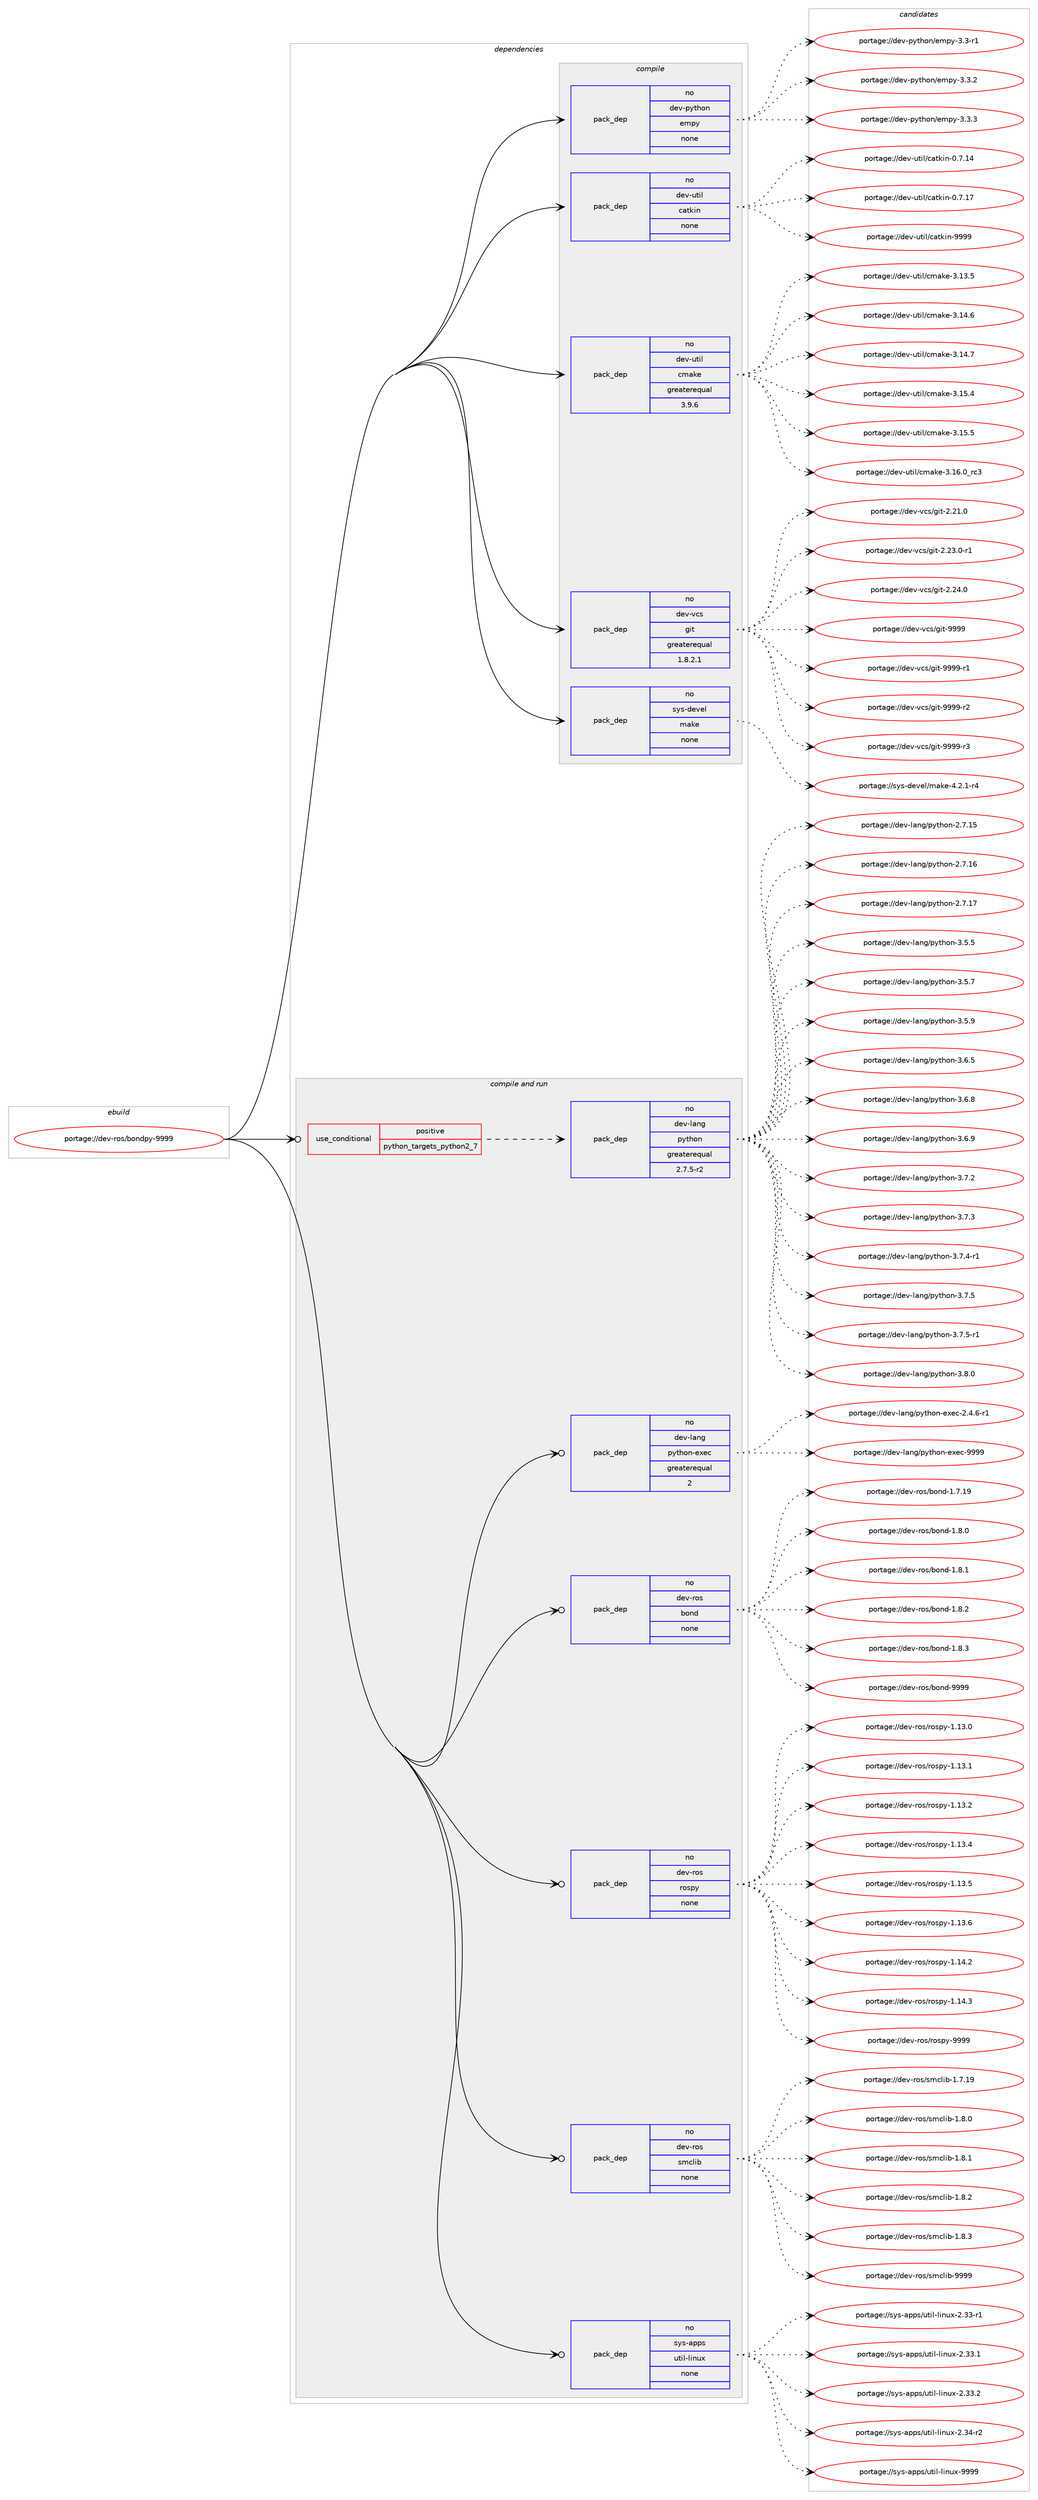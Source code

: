 digraph prolog {

# *************
# Graph options
# *************

newrank=true;
concentrate=true;
compound=true;
graph [rankdir=LR,fontname=Helvetica,fontsize=10,ranksep=1.5];#, ranksep=2.5, nodesep=0.2];
edge  [arrowhead=vee];
node  [fontname=Helvetica,fontsize=10];

# **********
# The ebuild
# **********

subgraph cluster_leftcol {
color=gray;
rank=same;
label=<<i>ebuild</i>>;
id [label="portage://dev-ros/bondpy-9999", color=red, width=4, href="../dev-ros/bondpy-9999.svg"];
}

# ****************
# The dependencies
# ****************

subgraph cluster_midcol {
color=gray;
label=<<i>dependencies</i>>;
subgraph cluster_compile {
fillcolor="#eeeeee";
style=filled;
label=<<i>compile</i>>;
subgraph pack138414 {
dependency183918 [label=<<TABLE BORDER="0" CELLBORDER="1" CELLSPACING="0" CELLPADDING="4" WIDTH="220"><TR><TD ROWSPAN="6" CELLPADDING="30">pack_dep</TD></TR><TR><TD WIDTH="110">no</TD></TR><TR><TD>dev-python</TD></TR><TR><TD>empy</TD></TR><TR><TD>none</TD></TR><TR><TD></TD></TR></TABLE>>, shape=none, color=blue];
}
id:e -> dependency183918:w [weight=20,style="solid",arrowhead="vee"];
subgraph pack138415 {
dependency183919 [label=<<TABLE BORDER="0" CELLBORDER="1" CELLSPACING="0" CELLPADDING="4" WIDTH="220"><TR><TD ROWSPAN="6" CELLPADDING="30">pack_dep</TD></TR><TR><TD WIDTH="110">no</TD></TR><TR><TD>dev-util</TD></TR><TR><TD>catkin</TD></TR><TR><TD>none</TD></TR><TR><TD></TD></TR></TABLE>>, shape=none, color=blue];
}
id:e -> dependency183919:w [weight=20,style="solid",arrowhead="vee"];
subgraph pack138416 {
dependency183920 [label=<<TABLE BORDER="0" CELLBORDER="1" CELLSPACING="0" CELLPADDING="4" WIDTH="220"><TR><TD ROWSPAN="6" CELLPADDING="30">pack_dep</TD></TR><TR><TD WIDTH="110">no</TD></TR><TR><TD>dev-util</TD></TR><TR><TD>cmake</TD></TR><TR><TD>greaterequal</TD></TR><TR><TD>3.9.6</TD></TR></TABLE>>, shape=none, color=blue];
}
id:e -> dependency183920:w [weight=20,style="solid",arrowhead="vee"];
subgraph pack138417 {
dependency183921 [label=<<TABLE BORDER="0" CELLBORDER="1" CELLSPACING="0" CELLPADDING="4" WIDTH="220"><TR><TD ROWSPAN="6" CELLPADDING="30">pack_dep</TD></TR><TR><TD WIDTH="110">no</TD></TR><TR><TD>dev-vcs</TD></TR><TR><TD>git</TD></TR><TR><TD>greaterequal</TD></TR><TR><TD>1.8.2.1</TD></TR></TABLE>>, shape=none, color=blue];
}
id:e -> dependency183921:w [weight=20,style="solid",arrowhead="vee"];
subgraph pack138418 {
dependency183922 [label=<<TABLE BORDER="0" CELLBORDER="1" CELLSPACING="0" CELLPADDING="4" WIDTH="220"><TR><TD ROWSPAN="6" CELLPADDING="30">pack_dep</TD></TR><TR><TD WIDTH="110">no</TD></TR><TR><TD>sys-devel</TD></TR><TR><TD>make</TD></TR><TR><TD>none</TD></TR><TR><TD></TD></TR></TABLE>>, shape=none, color=blue];
}
id:e -> dependency183922:w [weight=20,style="solid",arrowhead="vee"];
}
subgraph cluster_compileandrun {
fillcolor="#eeeeee";
style=filled;
label=<<i>compile and run</i>>;
subgraph cond42086 {
dependency183923 [label=<<TABLE BORDER="0" CELLBORDER="1" CELLSPACING="0" CELLPADDING="4"><TR><TD ROWSPAN="3" CELLPADDING="10">use_conditional</TD></TR><TR><TD>positive</TD></TR><TR><TD>python_targets_python2_7</TD></TR></TABLE>>, shape=none, color=red];
subgraph pack138419 {
dependency183924 [label=<<TABLE BORDER="0" CELLBORDER="1" CELLSPACING="0" CELLPADDING="4" WIDTH="220"><TR><TD ROWSPAN="6" CELLPADDING="30">pack_dep</TD></TR><TR><TD WIDTH="110">no</TD></TR><TR><TD>dev-lang</TD></TR><TR><TD>python</TD></TR><TR><TD>greaterequal</TD></TR><TR><TD>2.7.5-r2</TD></TR></TABLE>>, shape=none, color=blue];
}
dependency183923:e -> dependency183924:w [weight=20,style="dashed",arrowhead="vee"];
}
id:e -> dependency183923:w [weight=20,style="solid",arrowhead="odotvee"];
subgraph pack138420 {
dependency183925 [label=<<TABLE BORDER="0" CELLBORDER="1" CELLSPACING="0" CELLPADDING="4" WIDTH="220"><TR><TD ROWSPAN="6" CELLPADDING="30">pack_dep</TD></TR><TR><TD WIDTH="110">no</TD></TR><TR><TD>dev-lang</TD></TR><TR><TD>python-exec</TD></TR><TR><TD>greaterequal</TD></TR><TR><TD>2</TD></TR></TABLE>>, shape=none, color=blue];
}
id:e -> dependency183925:w [weight=20,style="solid",arrowhead="odotvee"];
subgraph pack138421 {
dependency183926 [label=<<TABLE BORDER="0" CELLBORDER="1" CELLSPACING="0" CELLPADDING="4" WIDTH="220"><TR><TD ROWSPAN="6" CELLPADDING="30">pack_dep</TD></TR><TR><TD WIDTH="110">no</TD></TR><TR><TD>dev-ros</TD></TR><TR><TD>bond</TD></TR><TR><TD>none</TD></TR><TR><TD></TD></TR></TABLE>>, shape=none, color=blue];
}
id:e -> dependency183926:w [weight=20,style="solid",arrowhead="odotvee"];
subgraph pack138422 {
dependency183927 [label=<<TABLE BORDER="0" CELLBORDER="1" CELLSPACING="0" CELLPADDING="4" WIDTH="220"><TR><TD ROWSPAN="6" CELLPADDING="30">pack_dep</TD></TR><TR><TD WIDTH="110">no</TD></TR><TR><TD>dev-ros</TD></TR><TR><TD>rospy</TD></TR><TR><TD>none</TD></TR><TR><TD></TD></TR></TABLE>>, shape=none, color=blue];
}
id:e -> dependency183927:w [weight=20,style="solid",arrowhead="odotvee"];
subgraph pack138423 {
dependency183928 [label=<<TABLE BORDER="0" CELLBORDER="1" CELLSPACING="0" CELLPADDING="4" WIDTH="220"><TR><TD ROWSPAN="6" CELLPADDING="30">pack_dep</TD></TR><TR><TD WIDTH="110">no</TD></TR><TR><TD>dev-ros</TD></TR><TR><TD>smclib</TD></TR><TR><TD>none</TD></TR><TR><TD></TD></TR></TABLE>>, shape=none, color=blue];
}
id:e -> dependency183928:w [weight=20,style="solid",arrowhead="odotvee"];
subgraph pack138424 {
dependency183929 [label=<<TABLE BORDER="0" CELLBORDER="1" CELLSPACING="0" CELLPADDING="4" WIDTH="220"><TR><TD ROWSPAN="6" CELLPADDING="30">pack_dep</TD></TR><TR><TD WIDTH="110">no</TD></TR><TR><TD>sys-apps</TD></TR><TR><TD>util-linux</TD></TR><TR><TD>none</TD></TR><TR><TD></TD></TR></TABLE>>, shape=none, color=blue];
}
id:e -> dependency183929:w [weight=20,style="solid",arrowhead="odotvee"];
}
subgraph cluster_run {
fillcolor="#eeeeee";
style=filled;
label=<<i>run</i>>;
}
}

# **************
# The candidates
# **************

subgraph cluster_choices {
rank=same;
color=gray;
label=<<i>candidates</i>>;

subgraph choice138414 {
color=black;
nodesep=1;
choiceportage1001011184511212111610411111047101109112121455146514511449 [label="portage://dev-python/empy-3.3-r1", color=red, width=4,href="../dev-python/empy-3.3-r1.svg"];
choiceportage1001011184511212111610411111047101109112121455146514650 [label="portage://dev-python/empy-3.3.2", color=red, width=4,href="../dev-python/empy-3.3.2.svg"];
choiceportage1001011184511212111610411111047101109112121455146514651 [label="portage://dev-python/empy-3.3.3", color=red, width=4,href="../dev-python/empy-3.3.3.svg"];
dependency183918:e -> choiceportage1001011184511212111610411111047101109112121455146514511449:w [style=dotted,weight="100"];
dependency183918:e -> choiceportage1001011184511212111610411111047101109112121455146514650:w [style=dotted,weight="100"];
dependency183918:e -> choiceportage1001011184511212111610411111047101109112121455146514651:w [style=dotted,weight="100"];
}
subgraph choice138415 {
color=black;
nodesep=1;
choiceportage1001011184511711610510847999711610710511045484655464952 [label="portage://dev-util/catkin-0.7.14", color=red, width=4,href="../dev-util/catkin-0.7.14.svg"];
choiceportage1001011184511711610510847999711610710511045484655464955 [label="portage://dev-util/catkin-0.7.17", color=red, width=4,href="../dev-util/catkin-0.7.17.svg"];
choiceportage100101118451171161051084799971161071051104557575757 [label="portage://dev-util/catkin-9999", color=red, width=4,href="../dev-util/catkin-9999.svg"];
dependency183919:e -> choiceportage1001011184511711610510847999711610710511045484655464952:w [style=dotted,weight="100"];
dependency183919:e -> choiceportage1001011184511711610510847999711610710511045484655464955:w [style=dotted,weight="100"];
dependency183919:e -> choiceportage100101118451171161051084799971161071051104557575757:w [style=dotted,weight="100"];
}
subgraph choice138416 {
color=black;
nodesep=1;
choiceportage1001011184511711610510847991099710710145514649514653 [label="portage://dev-util/cmake-3.13.5", color=red, width=4,href="../dev-util/cmake-3.13.5.svg"];
choiceportage1001011184511711610510847991099710710145514649524654 [label="portage://dev-util/cmake-3.14.6", color=red, width=4,href="../dev-util/cmake-3.14.6.svg"];
choiceportage1001011184511711610510847991099710710145514649524655 [label="portage://dev-util/cmake-3.14.7", color=red, width=4,href="../dev-util/cmake-3.14.7.svg"];
choiceportage1001011184511711610510847991099710710145514649534652 [label="portage://dev-util/cmake-3.15.4", color=red, width=4,href="../dev-util/cmake-3.15.4.svg"];
choiceportage1001011184511711610510847991099710710145514649534653 [label="portage://dev-util/cmake-3.15.5", color=red, width=4,href="../dev-util/cmake-3.15.5.svg"];
choiceportage1001011184511711610510847991099710710145514649544648951149951 [label="portage://dev-util/cmake-3.16.0_rc3", color=red, width=4,href="../dev-util/cmake-3.16.0_rc3.svg"];
dependency183920:e -> choiceportage1001011184511711610510847991099710710145514649514653:w [style=dotted,weight="100"];
dependency183920:e -> choiceportage1001011184511711610510847991099710710145514649524654:w [style=dotted,weight="100"];
dependency183920:e -> choiceportage1001011184511711610510847991099710710145514649524655:w [style=dotted,weight="100"];
dependency183920:e -> choiceportage1001011184511711610510847991099710710145514649534652:w [style=dotted,weight="100"];
dependency183920:e -> choiceportage1001011184511711610510847991099710710145514649534653:w [style=dotted,weight="100"];
dependency183920:e -> choiceportage1001011184511711610510847991099710710145514649544648951149951:w [style=dotted,weight="100"];
}
subgraph choice138417 {
color=black;
nodesep=1;
choiceportage10010111845118991154710310511645504650494648 [label="portage://dev-vcs/git-2.21.0", color=red, width=4,href="../dev-vcs/git-2.21.0.svg"];
choiceportage100101118451189911547103105116455046505146484511449 [label="portage://dev-vcs/git-2.23.0-r1", color=red, width=4,href="../dev-vcs/git-2.23.0-r1.svg"];
choiceportage10010111845118991154710310511645504650524648 [label="portage://dev-vcs/git-2.24.0", color=red, width=4,href="../dev-vcs/git-2.24.0.svg"];
choiceportage1001011184511899115471031051164557575757 [label="portage://dev-vcs/git-9999", color=red, width=4,href="../dev-vcs/git-9999.svg"];
choiceportage10010111845118991154710310511645575757574511449 [label="portage://dev-vcs/git-9999-r1", color=red, width=4,href="../dev-vcs/git-9999-r1.svg"];
choiceportage10010111845118991154710310511645575757574511450 [label="portage://dev-vcs/git-9999-r2", color=red, width=4,href="../dev-vcs/git-9999-r2.svg"];
choiceportage10010111845118991154710310511645575757574511451 [label="portage://dev-vcs/git-9999-r3", color=red, width=4,href="../dev-vcs/git-9999-r3.svg"];
dependency183921:e -> choiceportage10010111845118991154710310511645504650494648:w [style=dotted,weight="100"];
dependency183921:e -> choiceportage100101118451189911547103105116455046505146484511449:w [style=dotted,weight="100"];
dependency183921:e -> choiceportage10010111845118991154710310511645504650524648:w [style=dotted,weight="100"];
dependency183921:e -> choiceportage1001011184511899115471031051164557575757:w [style=dotted,weight="100"];
dependency183921:e -> choiceportage10010111845118991154710310511645575757574511449:w [style=dotted,weight="100"];
dependency183921:e -> choiceportage10010111845118991154710310511645575757574511450:w [style=dotted,weight="100"];
dependency183921:e -> choiceportage10010111845118991154710310511645575757574511451:w [style=dotted,weight="100"];
}
subgraph choice138418 {
color=black;
nodesep=1;
choiceportage1151211154510010111810110847109971071014552465046494511452 [label="portage://sys-devel/make-4.2.1-r4", color=red, width=4,href="../sys-devel/make-4.2.1-r4.svg"];
dependency183922:e -> choiceportage1151211154510010111810110847109971071014552465046494511452:w [style=dotted,weight="100"];
}
subgraph choice138419 {
color=black;
nodesep=1;
choiceportage10010111845108971101034711212111610411111045504655464953 [label="portage://dev-lang/python-2.7.15", color=red, width=4,href="../dev-lang/python-2.7.15.svg"];
choiceportage10010111845108971101034711212111610411111045504655464954 [label="portage://dev-lang/python-2.7.16", color=red, width=4,href="../dev-lang/python-2.7.16.svg"];
choiceportage10010111845108971101034711212111610411111045504655464955 [label="portage://dev-lang/python-2.7.17", color=red, width=4,href="../dev-lang/python-2.7.17.svg"];
choiceportage100101118451089711010347112121116104111110455146534653 [label="portage://dev-lang/python-3.5.5", color=red, width=4,href="../dev-lang/python-3.5.5.svg"];
choiceportage100101118451089711010347112121116104111110455146534655 [label="portage://dev-lang/python-3.5.7", color=red, width=4,href="../dev-lang/python-3.5.7.svg"];
choiceportage100101118451089711010347112121116104111110455146534657 [label="portage://dev-lang/python-3.5.9", color=red, width=4,href="../dev-lang/python-3.5.9.svg"];
choiceportage100101118451089711010347112121116104111110455146544653 [label="portage://dev-lang/python-3.6.5", color=red, width=4,href="../dev-lang/python-3.6.5.svg"];
choiceportage100101118451089711010347112121116104111110455146544656 [label="portage://dev-lang/python-3.6.8", color=red, width=4,href="../dev-lang/python-3.6.8.svg"];
choiceportage100101118451089711010347112121116104111110455146544657 [label="portage://dev-lang/python-3.6.9", color=red, width=4,href="../dev-lang/python-3.6.9.svg"];
choiceportage100101118451089711010347112121116104111110455146554650 [label="portage://dev-lang/python-3.7.2", color=red, width=4,href="../dev-lang/python-3.7.2.svg"];
choiceportage100101118451089711010347112121116104111110455146554651 [label="portage://dev-lang/python-3.7.3", color=red, width=4,href="../dev-lang/python-3.7.3.svg"];
choiceportage1001011184510897110103471121211161041111104551465546524511449 [label="portage://dev-lang/python-3.7.4-r1", color=red, width=4,href="../dev-lang/python-3.7.4-r1.svg"];
choiceportage100101118451089711010347112121116104111110455146554653 [label="portage://dev-lang/python-3.7.5", color=red, width=4,href="../dev-lang/python-3.7.5.svg"];
choiceportage1001011184510897110103471121211161041111104551465546534511449 [label="portage://dev-lang/python-3.7.5-r1", color=red, width=4,href="../dev-lang/python-3.7.5-r1.svg"];
choiceportage100101118451089711010347112121116104111110455146564648 [label="portage://dev-lang/python-3.8.0", color=red, width=4,href="../dev-lang/python-3.8.0.svg"];
dependency183924:e -> choiceportage10010111845108971101034711212111610411111045504655464953:w [style=dotted,weight="100"];
dependency183924:e -> choiceportage10010111845108971101034711212111610411111045504655464954:w [style=dotted,weight="100"];
dependency183924:e -> choiceportage10010111845108971101034711212111610411111045504655464955:w [style=dotted,weight="100"];
dependency183924:e -> choiceportage100101118451089711010347112121116104111110455146534653:w [style=dotted,weight="100"];
dependency183924:e -> choiceportage100101118451089711010347112121116104111110455146534655:w [style=dotted,weight="100"];
dependency183924:e -> choiceportage100101118451089711010347112121116104111110455146534657:w [style=dotted,weight="100"];
dependency183924:e -> choiceportage100101118451089711010347112121116104111110455146544653:w [style=dotted,weight="100"];
dependency183924:e -> choiceportage100101118451089711010347112121116104111110455146544656:w [style=dotted,weight="100"];
dependency183924:e -> choiceportage100101118451089711010347112121116104111110455146544657:w [style=dotted,weight="100"];
dependency183924:e -> choiceportage100101118451089711010347112121116104111110455146554650:w [style=dotted,weight="100"];
dependency183924:e -> choiceportage100101118451089711010347112121116104111110455146554651:w [style=dotted,weight="100"];
dependency183924:e -> choiceportage1001011184510897110103471121211161041111104551465546524511449:w [style=dotted,weight="100"];
dependency183924:e -> choiceportage100101118451089711010347112121116104111110455146554653:w [style=dotted,weight="100"];
dependency183924:e -> choiceportage1001011184510897110103471121211161041111104551465546534511449:w [style=dotted,weight="100"];
dependency183924:e -> choiceportage100101118451089711010347112121116104111110455146564648:w [style=dotted,weight="100"];
}
subgraph choice138420 {
color=black;
nodesep=1;
choiceportage10010111845108971101034711212111610411111045101120101994550465246544511449 [label="portage://dev-lang/python-exec-2.4.6-r1", color=red, width=4,href="../dev-lang/python-exec-2.4.6-r1.svg"];
choiceportage10010111845108971101034711212111610411111045101120101994557575757 [label="portage://dev-lang/python-exec-9999", color=red, width=4,href="../dev-lang/python-exec-9999.svg"];
dependency183925:e -> choiceportage10010111845108971101034711212111610411111045101120101994550465246544511449:w [style=dotted,weight="100"];
dependency183925:e -> choiceportage10010111845108971101034711212111610411111045101120101994557575757:w [style=dotted,weight="100"];
}
subgraph choice138421 {
color=black;
nodesep=1;
choiceportage10010111845114111115479811111010045494655464957 [label="portage://dev-ros/bond-1.7.19", color=red, width=4,href="../dev-ros/bond-1.7.19.svg"];
choiceportage100101118451141111154798111110100454946564648 [label="portage://dev-ros/bond-1.8.0", color=red, width=4,href="../dev-ros/bond-1.8.0.svg"];
choiceportage100101118451141111154798111110100454946564649 [label="portage://dev-ros/bond-1.8.1", color=red, width=4,href="../dev-ros/bond-1.8.1.svg"];
choiceportage100101118451141111154798111110100454946564650 [label="portage://dev-ros/bond-1.8.2", color=red, width=4,href="../dev-ros/bond-1.8.2.svg"];
choiceportage100101118451141111154798111110100454946564651 [label="portage://dev-ros/bond-1.8.3", color=red, width=4,href="../dev-ros/bond-1.8.3.svg"];
choiceportage1001011184511411111547981111101004557575757 [label="portage://dev-ros/bond-9999", color=red, width=4,href="../dev-ros/bond-9999.svg"];
dependency183926:e -> choiceportage10010111845114111115479811111010045494655464957:w [style=dotted,weight="100"];
dependency183926:e -> choiceportage100101118451141111154798111110100454946564648:w [style=dotted,weight="100"];
dependency183926:e -> choiceportage100101118451141111154798111110100454946564649:w [style=dotted,weight="100"];
dependency183926:e -> choiceportage100101118451141111154798111110100454946564650:w [style=dotted,weight="100"];
dependency183926:e -> choiceportage100101118451141111154798111110100454946564651:w [style=dotted,weight="100"];
dependency183926:e -> choiceportage1001011184511411111547981111101004557575757:w [style=dotted,weight="100"];
}
subgraph choice138422 {
color=black;
nodesep=1;
choiceportage100101118451141111154711411111511212145494649514648 [label="portage://dev-ros/rospy-1.13.0", color=red, width=4,href="../dev-ros/rospy-1.13.0.svg"];
choiceportage100101118451141111154711411111511212145494649514649 [label="portage://dev-ros/rospy-1.13.1", color=red, width=4,href="../dev-ros/rospy-1.13.1.svg"];
choiceportage100101118451141111154711411111511212145494649514650 [label="portage://dev-ros/rospy-1.13.2", color=red, width=4,href="../dev-ros/rospy-1.13.2.svg"];
choiceportage100101118451141111154711411111511212145494649514652 [label="portage://dev-ros/rospy-1.13.4", color=red, width=4,href="../dev-ros/rospy-1.13.4.svg"];
choiceportage100101118451141111154711411111511212145494649514653 [label="portage://dev-ros/rospy-1.13.5", color=red, width=4,href="../dev-ros/rospy-1.13.5.svg"];
choiceportage100101118451141111154711411111511212145494649514654 [label="portage://dev-ros/rospy-1.13.6", color=red, width=4,href="../dev-ros/rospy-1.13.6.svg"];
choiceportage100101118451141111154711411111511212145494649524650 [label="portage://dev-ros/rospy-1.14.2", color=red, width=4,href="../dev-ros/rospy-1.14.2.svg"];
choiceportage100101118451141111154711411111511212145494649524651 [label="portage://dev-ros/rospy-1.14.3", color=red, width=4,href="../dev-ros/rospy-1.14.3.svg"];
choiceportage10010111845114111115471141111151121214557575757 [label="portage://dev-ros/rospy-9999", color=red, width=4,href="../dev-ros/rospy-9999.svg"];
dependency183927:e -> choiceportage100101118451141111154711411111511212145494649514648:w [style=dotted,weight="100"];
dependency183927:e -> choiceportage100101118451141111154711411111511212145494649514649:w [style=dotted,weight="100"];
dependency183927:e -> choiceportage100101118451141111154711411111511212145494649514650:w [style=dotted,weight="100"];
dependency183927:e -> choiceportage100101118451141111154711411111511212145494649514652:w [style=dotted,weight="100"];
dependency183927:e -> choiceportage100101118451141111154711411111511212145494649514653:w [style=dotted,weight="100"];
dependency183927:e -> choiceportage100101118451141111154711411111511212145494649514654:w [style=dotted,weight="100"];
dependency183927:e -> choiceportage100101118451141111154711411111511212145494649524650:w [style=dotted,weight="100"];
dependency183927:e -> choiceportage100101118451141111154711411111511212145494649524651:w [style=dotted,weight="100"];
dependency183927:e -> choiceportage10010111845114111115471141111151121214557575757:w [style=dotted,weight="100"];
}
subgraph choice138423 {
color=black;
nodesep=1;
choiceportage1001011184511411111547115109991081059845494655464957 [label="portage://dev-ros/smclib-1.7.19", color=red, width=4,href="../dev-ros/smclib-1.7.19.svg"];
choiceportage10010111845114111115471151099910810598454946564648 [label="portage://dev-ros/smclib-1.8.0", color=red, width=4,href="../dev-ros/smclib-1.8.0.svg"];
choiceportage10010111845114111115471151099910810598454946564649 [label="portage://dev-ros/smclib-1.8.1", color=red, width=4,href="../dev-ros/smclib-1.8.1.svg"];
choiceportage10010111845114111115471151099910810598454946564650 [label="portage://dev-ros/smclib-1.8.2", color=red, width=4,href="../dev-ros/smclib-1.8.2.svg"];
choiceportage10010111845114111115471151099910810598454946564651 [label="portage://dev-ros/smclib-1.8.3", color=red, width=4,href="../dev-ros/smclib-1.8.3.svg"];
choiceportage100101118451141111154711510999108105984557575757 [label="portage://dev-ros/smclib-9999", color=red, width=4,href="../dev-ros/smclib-9999.svg"];
dependency183928:e -> choiceportage1001011184511411111547115109991081059845494655464957:w [style=dotted,weight="100"];
dependency183928:e -> choiceportage10010111845114111115471151099910810598454946564648:w [style=dotted,weight="100"];
dependency183928:e -> choiceportage10010111845114111115471151099910810598454946564649:w [style=dotted,weight="100"];
dependency183928:e -> choiceportage10010111845114111115471151099910810598454946564650:w [style=dotted,weight="100"];
dependency183928:e -> choiceportage10010111845114111115471151099910810598454946564651:w [style=dotted,weight="100"];
dependency183928:e -> choiceportage100101118451141111154711510999108105984557575757:w [style=dotted,weight="100"];
}
subgraph choice138424 {
color=black;
nodesep=1;
choiceportage1151211154597112112115471171161051084510810511011712045504651514511449 [label="portage://sys-apps/util-linux-2.33-r1", color=red, width=4,href="../sys-apps/util-linux-2.33-r1.svg"];
choiceportage1151211154597112112115471171161051084510810511011712045504651514649 [label="portage://sys-apps/util-linux-2.33.1", color=red, width=4,href="../sys-apps/util-linux-2.33.1.svg"];
choiceportage1151211154597112112115471171161051084510810511011712045504651514650 [label="portage://sys-apps/util-linux-2.33.2", color=red, width=4,href="../sys-apps/util-linux-2.33.2.svg"];
choiceportage1151211154597112112115471171161051084510810511011712045504651524511450 [label="portage://sys-apps/util-linux-2.34-r2", color=red, width=4,href="../sys-apps/util-linux-2.34-r2.svg"];
choiceportage115121115459711211211547117116105108451081051101171204557575757 [label="portage://sys-apps/util-linux-9999", color=red, width=4,href="../sys-apps/util-linux-9999.svg"];
dependency183929:e -> choiceportage1151211154597112112115471171161051084510810511011712045504651514511449:w [style=dotted,weight="100"];
dependency183929:e -> choiceportage1151211154597112112115471171161051084510810511011712045504651514649:w [style=dotted,weight="100"];
dependency183929:e -> choiceportage1151211154597112112115471171161051084510810511011712045504651514650:w [style=dotted,weight="100"];
dependency183929:e -> choiceportage1151211154597112112115471171161051084510810511011712045504651524511450:w [style=dotted,weight="100"];
dependency183929:e -> choiceportage115121115459711211211547117116105108451081051101171204557575757:w [style=dotted,weight="100"];
}
}

}
